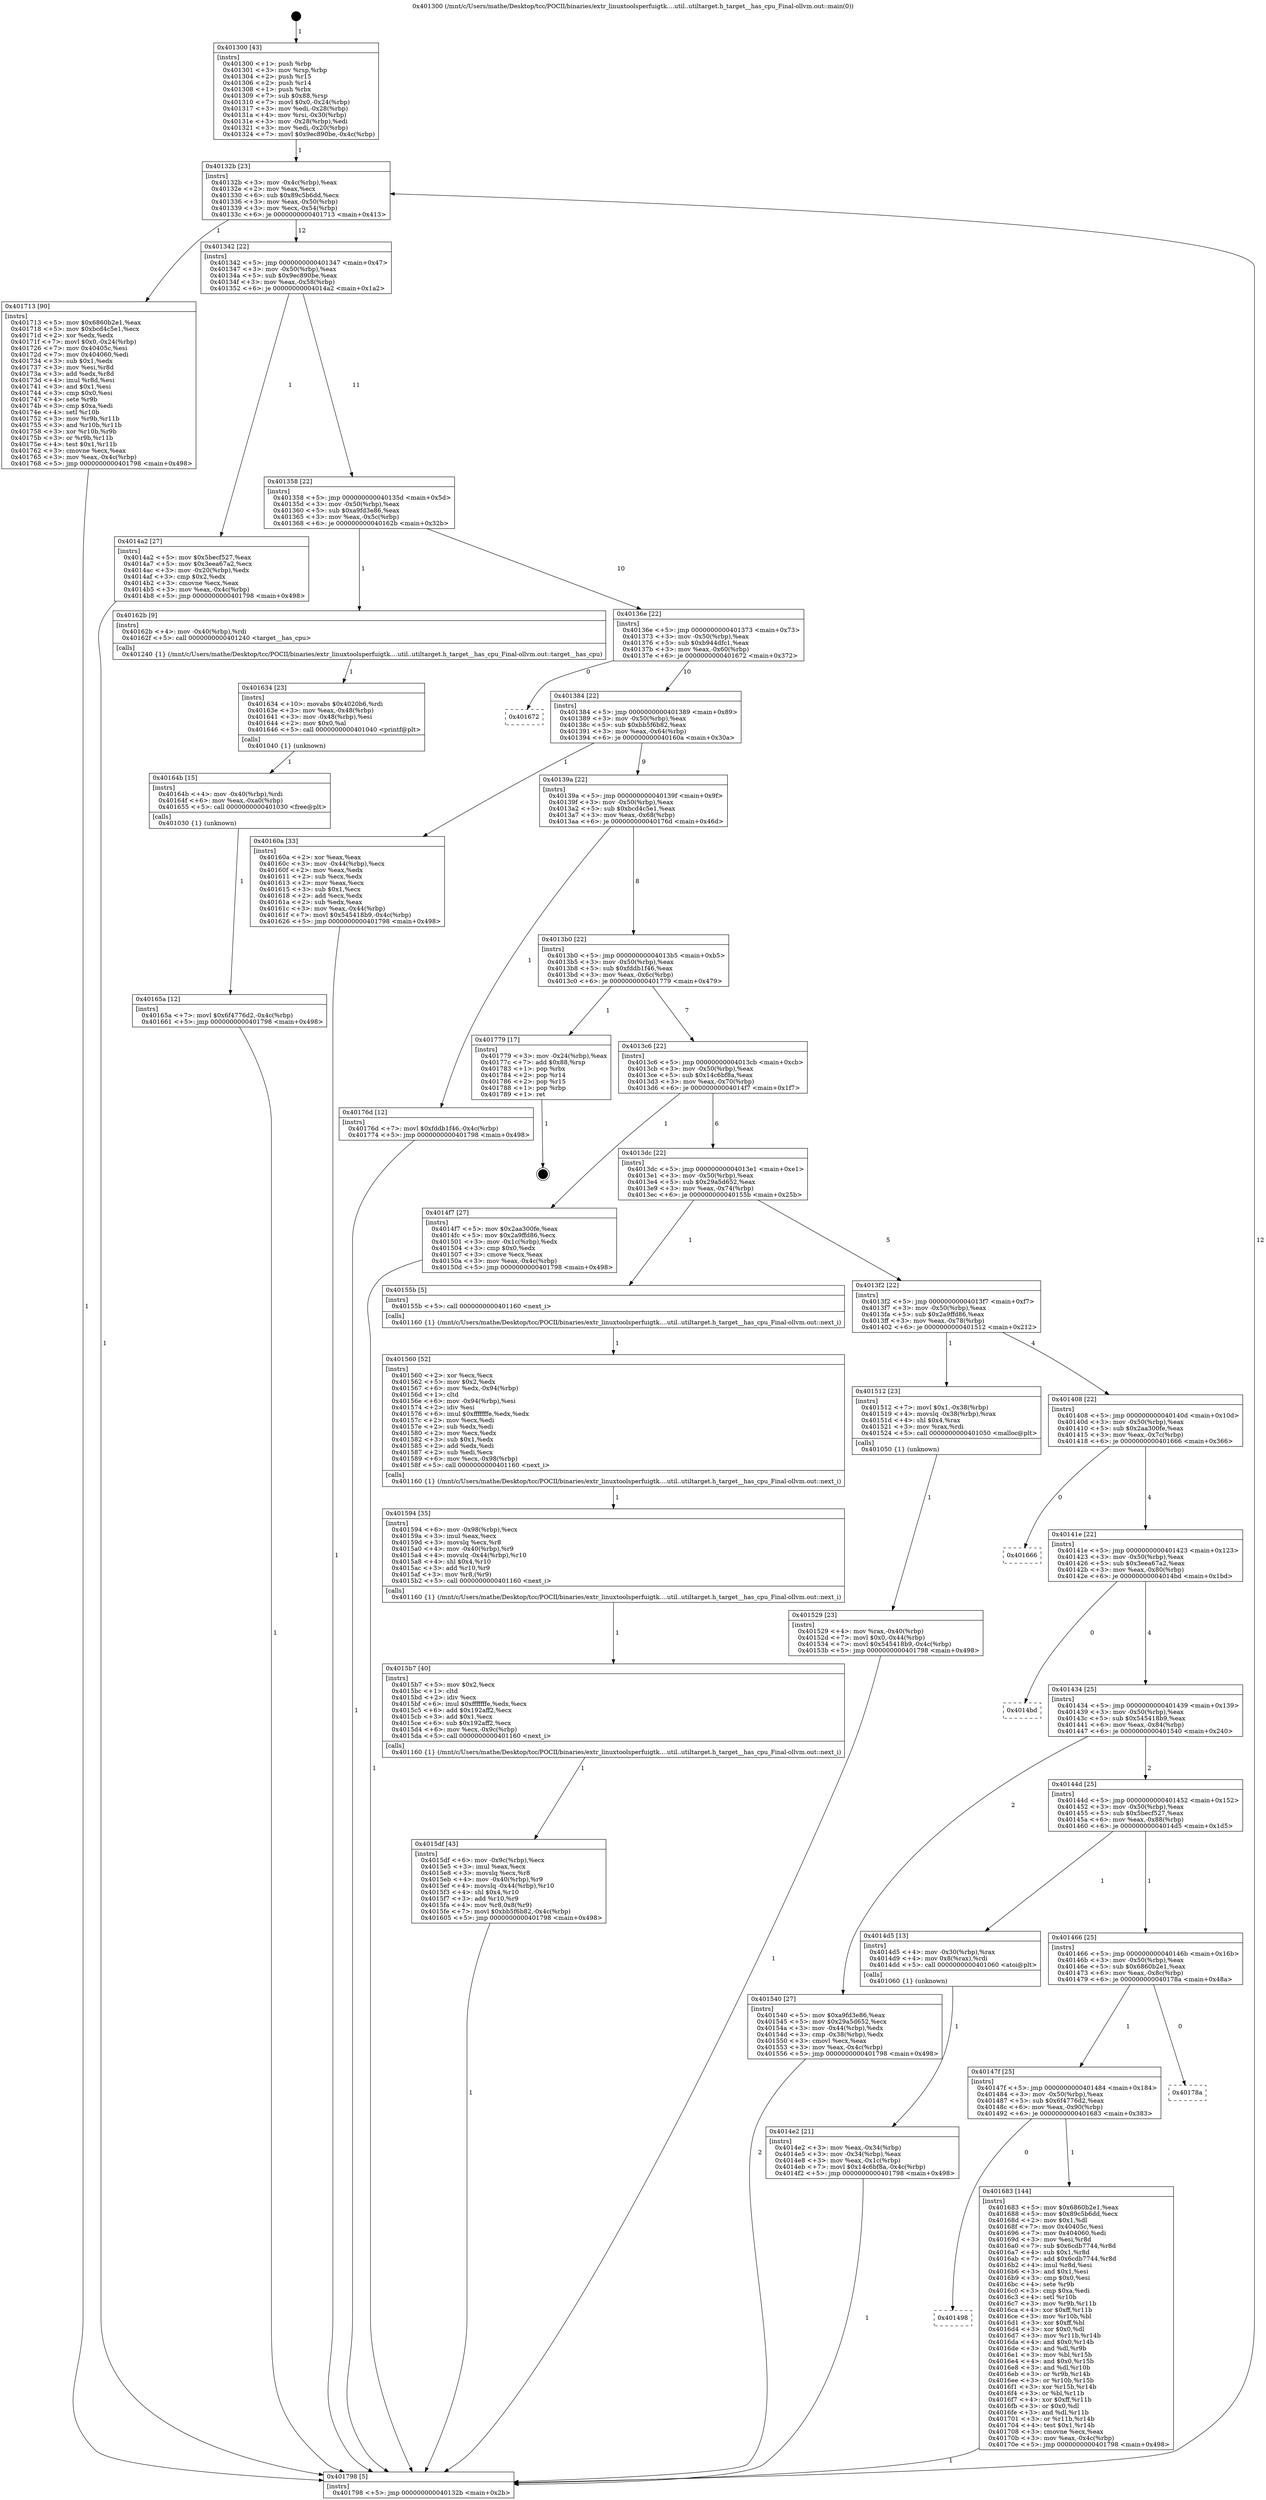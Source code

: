 digraph "0x401300" {
  label = "0x401300 (/mnt/c/Users/mathe/Desktop/tcc/POCII/binaries/extr_linuxtoolsperfuigtk....util..utiltarget.h_target__has_cpu_Final-ollvm.out::main(0))"
  labelloc = "t"
  node[shape=record]

  Entry [label="",width=0.3,height=0.3,shape=circle,fillcolor=black,style=filled]
  "0x40132b" [label="{
     0x40132b [23]\l
     | [instrs]\l
     &nbsp;&nbsp;0x40132b \<+3\>: mov -0x4c(%rbp),%eax\l
     &nbsp;&nbsp;0x40132e \<+2\>: mov %eax,%ecx\l
     &nbsp;&nbsp;0x401330 \<+6\>: sub $0x89c5b6dd,%ecx\l
     &nbsp;&nbsp;0x401336 \<+3\>: mov %eax,-0x50(%rbp)\l
     &nbsp;&nbsp;0x401339 \<+3\>: mov %ecx,-0x54(%rbp)\l
     &nbsp;&nbsp;0x40133c \<+6\>: je 0000000000401713 \<main+0x413\>\l
  }"]
  "0x401713" [label="{
     0x401713 [90]\l
     | [instrs]\l
     &nbsp;&nbsp;0x401713 \<+5\>: mov $0x6860b2e1,%eax\l
     &nbsp;&nbsp;0x401718 \<+5\>: mov $0xbcd4c5e1,%ecx\l
     &nbsp;&nbsp;0x40171d \<+2\>: xor %edx,%edx\l
     &nbsp;&nbsp;0x40171f \<+7\>: movl $0x0,-0x24(%rbp)\l
     &nbsp;&nbsp;0x401726 \<+7\>: mov 0x40405c,%esi\l
     &nbsp;&nbsp;0x40172d \<+7\>: mov 0x404060,%edi\l
     &nbsp;&nbsp;0x401734 \<+3\>: sub $0x1,%edx\l
     &nbsp;&nbsp;0x401737 \<+3\>: mov %esi,%r8d\l
     &nbsp;&nbsp;0x40173a \<+3\>: add %edx,%r8d\l
     &nbsp;&nbsp;0x40173d \<+4\>: imul %r8d,%esi\l
     &nbsp;&nbsp;0x401741 \<+3\>: and $0x1,%esi\l
     &nbsp;&nbsp;0x401744 \<+3\>: cmp $0x0,%esi\l
     &nbsp;&nbsp;0x401747 \<+4\>: sete %r9b\l
     &nbsp;&nbsp;0x40174b \<+3\>: cmp $0xa,%edi\l
     &nbsp;&nbsp;0x40174e \<+4\>: setl %r10b\l
     &nbsp;&nbsp;0x401752 \<+3\>: mov %r9b,%r11b\l
     &nbsp;&nbsp;0x401755 \<+3\>: and %r10b,%r11b\l
     &nbsp;&nbsp;0x401758 \<+3\>: xor %r10b,%r9b\l
     &nbsp;&nbsp;0x40175b \<+3\>: or %r9b,%r11b\l
     &nbsp;&nbsp;0x40175e \<+4\>: test $0x1,%r11b\l
     &nbsp;&nbsp;0x401762 \<+3\>: cmovne %ecx,%eax\l
     &nbsp;&nbsp;0x401765 \<+3\>: mov %eax,-0x4c(%rbp)\l
     &nbsp;&nbsp;0x401768 \<+5\>: jmp 0000000000401798 \<main+0x498\>\l
  }"]
  "0x401342" [label="{
     0x401342 [22]\l
     | [instrs]\l
     &nbsp;&nbsp;0x401342 \<+5\>: jmp 0000000000401347 \<main+0x47\>\l
     &nbsp;&nbsp;0x401347 \<+3\>: mov -0x50(%rbp),%eax\l
     &nbsp;&nbsp;0x40134a \<+5\>: sub $0x9ec890be,%eax\l
     &nbsp;&nbsp;0x40134f \<+3\>: mov %eax,-0x58(%rbp)\l
     &nbsp;&nbsp;0x401352 \<+6\>: je 00000000004014a2 \<main+0x1a2\>\l
  }"]
  Exit [label="",width=0.3,height=0.3,shape=circle,fillcolor=black,style=filled,peripheries=2]
  "0x4014a2" [label="{
     0x4014a2 [27]\l
     | [instrs]\l
     &nbsp;&nbsp;0x4014a2 \<+5\>: mov $0x5becf527,%eax\l
     &nbsp;&nbsp;0x4014a7 \<+5\>: mov $0x3eea67a2,%ecx\l
     &nbsp;&nbsp;0x4014ac \<+3\>: mov -0x20(%rbp),%edx\l
     &nbsp;&nbsp;0x4014af \<+3\>: cmp $0x2,%edx\l
     &nbsp;&nbsp;0x4014b2 \<+3\>: cmovne %ecx,%eax\l
     &nbsp;&nbsp;0x4014b5 \<+3\>: mov %eax,-0x4c(%rbp)\l
     &nbsp;&nbsp;0x4014b8 \<+5\>: jmp 0000000000401798 \<main+0x498\>\l
  }"]
  "0x401358" [label="{
     0x401358 [22]\l
     | [instrs]\l
     &nbsp;&nbsp;0x401358 \<+5\>: jmp 000000000040135d \<main+0x5d\>\l
     &nbsp;&nbsp;0x40135d \<+3\>: mov -0x50(%rbp),%eax\l
     &nbsp;&nbsp;0x401360 \<+5\>: sub $0xa9fd3e86,%eax\l
     &nbsp;&nbsp;0x401365 \<+3\>: mov %eax,-0x5c(%rbp)\l
     &nbsp;&nbsp;0x401368 \<+6\>: je 000000000040162b \<main+0x32b\>\l
  }"]
  "0x401798" [label="{
     0x401798 [5]\l
     | [instrs]\l
     &nbsp;&nbsp;0x401798 \<+5\>: jmp 000000000040132b \<main+0x2b\>\l
  }"]
  "0x401300" [label="{
     0x401300 [43]\l
     | [instrs]\l
     &nbsp;&nbsp;0x401300 \<+1\>: push %rbp\l
     &nbsp;&nbsp;0x401301 \<+3\>: mov %rsp,%rbp\l
     &nbsp;&nbsp;0x401304 \<+2\>: push %r15\l
     &nbsp;&nbsp;0x401306 \<+2\>: push %r14\l
     &nbsp;&nbsp;0x401308 \<+1\>: push %rbx\l
     &nbsp;&nbsp;0x401309 \<+7\>: sub $0x88,%rsp\l
     &nbsp;&nbsp;0x401310 \<+7\>: movl $0x0,-0x24(%rbp)\l
     &nbsp;&nbsp;0x401317 \<+3\>: mov %edi,-0x28(%rbp)\l
     &nbsp;&nbsp;0x40131a \<+4\>: mov %rsi,-0x30(%rbp)\l
     &nbsp;&nbsp;0x40131e \<+3\>: mov -0x28(%rbp),%edi\l
     &nbsp;&nbsp;0x401321 \<+3\>: mov %edi,-0x20(%rbp)\l
     &nbsp;&nbsp;0x401324 \<+7\>: movl $0x9ec890be,-0x4c(%rbp)\l
  }"]
  "0x401498" [label="{
     0x401498\l
  }", style=dashed]
  "0x40162b" [label="{
     0x40162b [9]\l
     | [instrs]\l
     &nbsp;&nbsp;0x40162b \<+4\>: mov -0x40(%rbp),%rdi\l
     &nbsp;&nbsp;0x40162f \<+5\>: call 0000000000401240 \<target__has_cpu\>\l
     | [calls]\l
     &nbsp;&nbsp;0x401240 \{1\} (/mnt/c/Users/mathe/Desktop/tcc/POCII/binaries/extr_linuxtoolsperfuigtk....util..utiltarget.h_target__has_cpu_Final-ollvm.out::target__has_cpu)\l
  }"]
  "0x40136e" [label="{
     0x40136e [22]\l
     | [instrs]\l
     &nbsp;&nbsp;0x40136e \<+5\>: jmp 0000000000401373 \<main+0x73\>\l
     &nbsp;&nbsp;0x401373 \<+3\>: mov -0x50(%rbp),%eax\l
     &nbsp;&nbsp;0x401376 \<+5\>: sub $0xb944dfc1,%eax\l
     &nbsp;&nbsp;0x40137b \<+3\>: mov %eax,-0x60(%rbp)\l
     &nbsp;&nbsp;0x40137e \<+6\>: je 0000000000401672 \<main+0x372\>\l
  }"]
  "0x401683" [label="{
     0x401683 [144]\l
     | [instrs]\l
     &nbsp;&nbsp;0x401683 \<+5\>: mov $0x6860b2e1,%eax\l
     &nbsp;&nbsp;0x401688 \<+5\>: mov $0x89c5b6dd,%ecx\l
     &nbsp;&nbsp;0x40168d \<+2\>: mov $0x1,%dl\l
     &nbsp;&nbsp;0x40168f \<+7\>: mov 0x40405c,%esi\l
     &nbsp;&nbsp;0x401696 \<+7\>: mov 0x404060,%edi\l
     &nbsp;&nbsp;0x40169d \<+3\>: mov %esi,%r8d\l
     &nbsp;&nbsp;0x4016a0 \<+7\>: sub $0x6cdb7744,%r8d\l
     &nbsp;&nbsp;0x4016a7 \<+4\>: sub $0x1,%r8d\l
     &nbsp;&nbsp;0x4016ab \<+7\>: add $0x6cdb7744,%r8d\l
     &nbsp;&nbsp;0x4016b2 \<+4\>: imul %r8d,%esi\l
     &nbsp;&nbsp;0x4016b6 \<+3\>: and $0x1,%esi\l
     &nbsp;&nbsp;0x4016b9 \<+3\>: cmp $0x0,%esi\l
     &nbsp;&nbsp;0x4016bc \<+4\>: sete %r9b\l
     &nbsp;&nbsp;0x4016c0 \<+3\>: cmp $0xa,%edi\l
     &nbsp;&nbsp;0x4016c3 \<+4\>: setl %r10b\l
     &nbsp;&nbsp;0x4016c7 \<+3\>: mov %r9b,%r11b\l
     &nbsp;&nbsp;0x4016ca \<+4\>: xor $0xff,%r11b\l
     &nbsp;&nbsp;0x4016ce \<+3\>: mov %r10b,%bl\l
     &nbsp;&nbsp;0x4016d1 \<+3\>: xor $0xff,%bl\l
     &nbsp;&nbsp;0x4016d4 \<+3\>: xor $0x0,%dl\l
     &nbsp;&nbsp;0x4016d7 \<+3\>: mov %r11b,%r14b\l
     &nbsp;&nbsp;0x4016da \<+4\>: and $0x0,%r14b\l
     &nbsp;&nbsp;0x4016de \<+3\>: and %dl,%r9b\l
     &nbsp;&nbsp;0x4016e1 \<+3\>: mov %bl,%r15b\l
     &nbsp;&nbsp;0x4016e4 \<+4\>: and $0x0,%r15b\l
     &nbsp;&nbsp;0x4016e8 \<+3\>: and %dl,%r10b\l
     &nbsp;&nbsp;0x4016eb \<+3\>: or %r9b,%r14b\l
     &nbsp;&nbsp;0x4016ee \<+3\>: or %r10b,%r15b\l
     &nbsp;&nbsp;0x4016f1 \<+3\>: xor %r15b,%r14b\l
     &nbsp;&nbsp;0x4016f4 \<+3\>: or %bl,%r11b\l
     &nbsp;&nbsp;0x4016f7 \<+4\>: xor $0xff,%r11b\l
     &nbsp;&nbsp;0x4016fb \<+3\>: or $0x0,%dl\l
     &nbsp;&nbsp;0x4016fe \<+3\>: and %dl,%r11b\l
     &nbsp;&nbsp;0x401701 \<+3\>: or %r11b,%r14b\l
     &nbsp;&nbsp;0x401704 \<+4\>: test $0x1,%r14b\l
     &nbsp;&nbsp;0x401708 \<+3\>: cmovne %ecx,%eax\l
     &nbsp;&nbsp;0x40170b \<+3\>: mov %eax,-0x4c(%rbp)\l
     &nbsp;&nbsp;0x40170e \<+5\>: jmp 0000000000401798 \<main+0x498\>\l
  }"]
  "0x401672" [label="{
     0x401672\l
  }", style=dashed]
  "0x401384" [label="{
     0x401384 [22]\l
     | [instrs]\l
     &nbsp;&nbsp;0x401384 \<+5\>: jmp 0000000000401389 \<main+0x89\>\l
     &nbsp;&nbsp;0x401389 \<+3\>: mov -0x50(%rbp),%eax\l
     &nbsp;&nbsp;0x40138c \<+5\>: sub $0xbb5f6b82,%eax\l
     &nbsp;&nbsp;0x401391 \<+3\>: mov %eax,-0x64(%rbp)\l
     &nbsp;&nbsp;0x401394 \<+6\>: je 000000000040160a \<main+0x30a\>\l
  }"]
  "0x40147f" [label="{
     0x40147f [25]\l
     | [instrs]\l
     &nbsp;&nbsp;0x40147f \<+5\>: jmp 0000000000401484 \<main+0x184\>\l
     &nbsp;&nbsp;0x401484 \<+3\>: mov -0x50(%rbp),%eax\l
     &nbsp;&nbsp;0x401487 \<+5\>: sub $0x6f4776d2,%eax\l
     &nbsp;&nbsp;0x40148c \<+6\>: mov %eax,-0x90(%rbp)\l
     &nbsp;&nbsp;0x401492 \<+6\>: je 0000000000401683 \<main+0x383\>\l
  }"]
  "0x40160a" [label="{
     0x40160a [33]\l
     | [instrs]\l
     &nbsp;&nbsp;0x40160a \<+2\>: xor %eax,%eax\l
     &nbsp;&nbsp;0x40160c \<+3\>: mov -0x44(%rbp),%ecx\l
     &nbsp;&nbsp;0x40160f \<+2\>: mov %eax,%edx\l
     &nbsp;&nbsp;0x401611 \<+2\>: sub %ecx,%edx\l
     &nbsp;&nbsp;0x401613 \<+2\>: mov %eax,%ecx\l
     &nbsp;&nbsp;0x401615 \<+3\>: sub $0x1,%ecx\l
     &nbsp;&nbsp;0x401618 \<+2\>: add %ecx,%edx\l
     &nbsp;&nbsp;0x40161a \<+2\>: sub %edx,%eax\l
     &nbsp;&nbsp;0x40161c \<+3\>: mov %eax,-0x44(%rbp)\l
     &nbsp;&nbsp;0x40161f \<+7\>: movl $0x545418b9,-0x4c(%rbp)\l
     &nbsp;&nbsp;0x401626 \<+5\>: jmp 0000000000401798 \<main+0x498\>\l
  }"]
  "0x40139a" [label="{
     0x40139a [22]\l
     | [instrs]\l
     &nbsp;&nbsp;0x40139a \<+5\>: jmp 000000000040139f \<main+0x9f\>\l
     &nbsp;&nbsp;0x40139f \<+3\>: mov -0x50(%rbp),%eax\l
     &nbsp;&nbsp;0x4013a2 \<+5\>: sub $0xbcd4c5e1,%eax\l
     &nbsp;&nbsp;0x4013a7 \<+3\>: mov %eax,-0x68(%rbp)\l
     &nbsp;&nbsp;0x4013aa \<+6\>: je 000000000040176d \<main+0x46d\>\l
  }"]
  "0x40178a" [label="{
     0x40178a\l
  }", style=dashed]
  "0x40176d" [label="{
     0x40176d [12]\l
     | [instrs]\l
     &nbsp;&nbsp;0x40176d \<+7\>: movl $0xfddb1f46,-0x4c(%rbp)\l
     &nbsp;&nbsp;0x401774 \<+5\>: jmp 0000000000401798 \<main+0x498\>\l
  }"]
  "0x4013b0" [label="{
     0x4013b0 [22]\l
     | [instrs]\l
     &nbsp;&nbsp;0x4013b0 \<+5\>: jmp 00000000004013b5 \<main+0xb5\>\l
     &nbsp;&nbsp;0x4013b5 \<+3\>: mov -0x50(%rbp),%eax\l
     &nbsp;&nbsp;0x4013b8 \<+5\>: sub $0xfddb1f46,%eax\l
     &nbsp;&nbsp;0x4013bd \<+3\>: mov %eax,-0x6c(%rbp)\l
     &nbsp;&nbsp;0x4013c0 \<+6\>: je 0000000000401779 \<main+0x479\>\l
  }"]
  "0x40165a" [label="{
     0x40165a [12]\l
     | [instrs]\l
     &nbsp;&nbsp;0x40165a \<+7\>: movl $0x6f4776d2,-0x4c(%rbp)\l
     &nbsp;&nbsp;0x401661 \<+5\>: jmp 0000000000401798 \<main+0x498\>\l
  }"]
  "0x401779" [label="{
     0x401779 [17]\l
     | [instrs]\l
     &nbsp;&nbsp;0x401779 \<+3\>: mov -0x24(%rbp),%eax\l
     &nbsp;&nbsp;0x40177c \<+7\>: add $0x88,%rsp\l
     &nbsp;&nbsp;0x401783 \<+1\>: pop %rbx\l
     &nbsp;&nbsp;0x401784 \<+2\>: pop %r14\l
     &nbsp;&nbsp;0x401786 \<+2\>: pop %r15\l
     &nbsp;&nbsp;0x401788 \<+1\>: pop %rbp\l
     &nbsp;&nbsp;0x401789 \<+1\>: ret\l
  }"]
  "0x4013c6" [label="{
     0x4013c6 [22]\l
     | [instrs]\l
     &nbsp;&nbsp;0x4013c6 \<+5\>: jmp 00000000004013cb \<main+0xcb\>\l
     &nbsp;&nbsp;0x4013cb \<+3\>: mov -0x50(%rbp),%eax\l
     &nbsp;&nbsp;0x4013ce \<+5\>: sub $0x14c6bf8a,%eax\l
     &nbsp;&nbsp;0x4013d3 \<+3\>: mov %eax,-0x70(%rbp)\l
     &nbsp;&nbsp;0x4013d6 \<+6\>: je 00000000004014f7 \<main+0x1f7\>\l
  }"]
  "0x40164b" [label="{
     0x40164b [15]\l
     | [instrs]\l
     &nbsp;&nbsp;0x40164b \<+4\>: mov -0x40(%rbp),%rdi\l
     &nbsp;&nbsp;0x40164f \<+6\>: mov %eax,-0xa0(%rbp)\l
     &nbsp;&nbsp;0x401655 \<+5\>: call 0000000000401030 \<free@plt\>\l
     | [calls]\l
     &nbsp;&nbsp;0x401030 \{1\} (unknown)\l
  }"]
  "0x4014f7" [label="{
     0x4014f7 [27]\l
     | [instrs]\l
     &nbsp;&nbsp;0x4014f7 \<+5\>: mov $0x2aa300fe,%eax\l
     &nbsp;&nbsp;0x4014fc \<+5\>: mov $0x2a9ffd86,%ecx\l
     &nbsp;&nbsp;0x401501 \<+3\>: mov -0x1c(%rbp),%edx\l
     &nbsp;&nbsp;0x401504 \<+3\>: cmp $0x0,%edx\l
     &nbsp;&nbsp;0x401507 \<+3\>: cmove %ecx,%eax\l
     &nbsp;&nbsp;0x40150a \<+3\>: mov %eax,-0x4c(%rbp)\l
     &nbsp;&nbsp;0x40150d \<+5\>: jmp 0000000000401798 \<main+0x498\>\l
  }"]
  "0x4013dc" [label="{
     0x4013dc [22]\l
     | [instrs]\l
     &nbsp;&nbsp;0x4013dc \<+5\>: jmp 00000000004013e1 \<main+0xe1\>\l
     &nbsp;&nbsp;0x4013e1 \<+3\>: mov -0x50(%rbp),%eax\l
     &nbsp;&nbsp;0x4013e4 \<+5\>: sub $0x29a5d652,%eax\l
     &nbsp;&nbsp;0x4013e9 \<+3\>: mov %eax,-0x74(%rbp)\l
     &nbsp;&nbsp;0x4013ec \<+6\>: je 000000000040155b \<main+0x25b\>\l
  }"]
  "0x401634" [label="{
     0x401634 [23]\l
     | [instrs]\l
     &nbsp;&nbsp;0x401634 \<+10\>: movabs $0x4020b6,%rdi\l
     &nbsp;&nbsp;0x40163e \<+3\>: mov %eax,-0x48(%rbp)\l
     &nbsp;&nbsp;0x401641 \<+3\>: mov -0x48(%rbp),%esi\l
     &nbsp;&nbsp;0x401644 \<+2\>: mov $0x0,%al\l
     &nbsp;&nbsp;0x401646 \<+5\>: call 0000000000401040 \<printf@plt\>\l
     | [calls]\l
     &nbsp;&nbsp;0x401040 \{1\} (unknown)\l
  }"]
  "0x40155b" [label="{
     0x40155b [5]\l
     | [instrs]\l
     &nbsp;&nbsp;0x40155b \<+5\>: call 0000000000401160 \<next_i\>\l
     | [calls]\l
     &nbsp;&nbsp;0x401160 \{1\} (/mnt/c/Users/mathe/Desktop/tcc/POCII/binaries/extr_linuxtoolsperfuigtk....util..utiltarget.h_target__has_cpu_Final-ollvm.out::next_i)\l
  }"]
  "0x4013f2" [label="{
     0x4013f2 [22]\l
     | [instrs]\l
     &nbsp;&nbsp;0x4013f2 \<+5\>: jmp 00000000004013f7 \<main+0xf7\>\l
     &nbsp;&nbsp;0x4013f7 \<+3\>: mov -0x50(%rbp),%eax\l
     &nbsp;&nbsp;0x4013fa \<+5\>: sub $0x2a9ffd86,%eax\l
     &nbsp;&nbsp;0x4013ff \<+3\>: mov %eax,-0x78(%rbp)\l
     &nbsp;&nbsp;0x401402 \<+6\>: je 0000000000401512 \<main+0x212\>\l
  }"]
  "0x4015df" [label="{
     0x4015df [43]\l
     | [instrs]\l
     &nbsp;&nbsp;0x4015df \<+6\>: mov -0x9c(%rbp),%ecx\l
     &nbsp;&nbsp;0x4015e5 \<+3\>: imul %eax,%ecx\l
     &nbsp;&nbsp;0x4015e8 \<+3\>: movslq %ecx,%r8\l
     &nbsp;&nbsp;0x4015eb \<+4\>: mov -0x40(%rbp),%r9\l
     &nbsp;&nbsp;0x4015ef \<+4\>: movslq -0x44(%rbp),%r10\l
     &nbsp;&nbsp;0x4015f3 \<+4\>: shl $0x4,%r10\l
     &nbsp;&nbsp;0x4015f7 \<+3\>: add %r10,%r9\l
     &nbsp;&nbsp;0x4015fa \<+4\>: mov %r8,0x8(%r9)\l
     &nbsp;&nbsp;0x4015fe \<+7\>: movl $0xbb5f6b82,-0x4c(%rbp)\l
     &nbsp;&nbsp;0x401605 \<+5\>: jmp 0000000000401798 \<main+0x498\>\l
  }"]
  "0x401512" [label="{
     0x401512 [23]\l
     | [instrs]\l
     &nbsp;&nbsp;0x401512 \<+7\>: movl $0x1,-0x38(%rbp)\l
     &nbsp;&nbsp;0x401519 \<+4\>: movslq -0x38(%rbp),%rax\l
     &nbsp;&nbsp;0x40151d \<+4\>: shl $0x4,%rax\l
     &nbsp;&nbsp;0x401521 \<+3\>: mov %rax,%rdi\l
     &nbsp;&nbsp;0x401524 \<+5\>: call 0000000000401050 \<malloc@plt\>\l
     | [calls]\l
     &nbsp;&nbsp;0x401050 \{1\} (unknown)\l
  }"]
  "0x401408" [label="{
     0x401408 [22]\l
     | [instrs]\l
     &nbsp;&nbsp;0x401408 \<+5\>: jmp 000000000040140d \<main+0x10d\>\l
     &nbsp;&nbsp;0x40140d \<+3\>: mov -0x50(%rbp),%eax\l
     &nbsp;&nbsp;0x401410 \<+5\>: sub $0x2aa300fe,%eax\l
     &nbsp;&nbsp;0x401415 \<+3\>: mov %eax,-0x7c(%rbp)\l
     &nbsp;&nbsp;0x401418 \<+6\>: je 0000000000401666 \<main+0x366\>\l
  }"]
  "0x4015b7" [label="{
     0x4015b7 [40]\l
     | [instrs]\l
     &nbsp;&nbsp;0x4015b7 \<+5\>: mov $0x2,%ecx\l
     &nbsp;&nbsp;0x4015bc \<+1\>: cltd\l
     &nbsp;&nbsp;0x4015bd \<+2\>: idiv %ecx\l
     &nbsp;&nbsp;0x4015bf \<+6\>: imul $0xfffffffe,%edx,%ecx\l
     &nbsp;&nbsp;0x4015c5 \<+6\>: add $0x192aff2,%ecx\l
     &nbsp;&nbsp;0x4015cb \<+3\>: add $0x1,%ecx\l
     &nbsp;&nbsp;0x4015ce \<+6\>: sub $0x192aff2,%ecx\l
     &nbsp;&nbsp;0x4015d4 \<+6\>: mov %ecx,-0x9c(%rbp)\l
     &nbsp;&nbsp;0x4015da \<+5\>: call 0000000000401160 \<next_i\>\l
     | [calls]\l
     &nbsp;&nbsp;0x401160 \{1\} (/mnt/c/Users/mathe/Desktop/tcc/POCII/binaries/extr_linuxtoolsperfuigtk....util..utiltarget.h_target__has_cpu_Final-ollvm.out::next_i)\l
  }"]
  "0x401666" [label="{
     0x401666\l
  }", style=dashed]
  "0x40141e" [label="{
     0x40141e [22]\l
     | [instrs]\l
     &nbsp;&nbsp;0x40141e \<+5\>: jmp 0000000000401423 \<main+0x123\>\l
     &nbsp;&nbsp;0x401423 \<+3\>: mov -0x50(%rbp),%eax\l
     &nbsp;&nbsp;0x401426 \<+5\>: sub $0x3eea67a2,%eax\l
     &nbsp;&nbsp;0x40142b \<+3\>: mov %eax,-0x80(%rbp)\l
     &nbsp;&nbsp;0x40142e \<+6\>: je 00000000004014bd \<main+0x1bd\>\l
  }"]
  "0x401594" [label="{
     0x401594 [35]\l
     | [instrs]\l
     &nbsp;&nbsp;0x401594 \<+6\>: mov -0x98(%rbp),%ecx\l
     &nbsp;&nbsp;0x40159a \<+3\>: imul %eax,%ecx\l
     &nbsp;&nbsp;0x40159d \<+3\>: movslq %ecx,%r8\l
     &nbsp;&nbsp;0x4015a0 \<+4\>: mov -0x40(%rbp),%r9\l
     &nbsp;&nbsp;0x4015a4 \<+4\>: movslq -0x44(%rbp),%r10\l
     &nbsp;&nbsp;0x4015a8 \<+4\>: shl $0x4,%r10\l
     &nbsp;&nbsp;0x4015ac \<+3\>: add %r10,%r9\l
     &nbsp;&nbsp;0x4015af \<+3\>: mov %r8,(%r9)\l
     &nbsp;&nbsp;0x4015b2 \<+5\>: call 0000000000401160 \<next_i\>\l
     | [calls]\l
     &nbsp;&nbsp;0x401160 \{1\} (/mnt/c/Users/mathe/Desktop/tcc/POCII/binaries/extr_linuxtoolsperfuigtk....util..utiltarget.h_target__has_cpu_Final-ollvm.out::next_i)\l
  }"]
  "0x4014bd" [label="{
     0x4014bd\l
  }", style=dashed]
  "0x401434" [label="{
     0x401434 [25]\l
     | [instrs]\l
     &nbsp;&nbsp;0x401434 \<+5\>: jmp 0000000000401439 \<main+0x139\>\l
     &nbsp;&nbsp;0x401439 \<+3\>: mov -0x50(%rbp),%eax\l
     &nbsp;&nbsp;0x40143c \<+5\>: sub $0x545418b9,%eax\l
     &nbsp;&nbsp;0x401441 \<+6\>: mov %eax,-0x84(%rbp)\l
     &nbsp;&nbsp;0x401447 \<+6\>: je 0000000000401540 \<main+0x240\>\l
  }"]
  "0x401560" [label="{
     0x401560 [52]\l
     | [instrs]\l
     &nbsp;&nbsp;0x401560 \<+2\>: xor %ecx,%ecx\l
     &nbsp;&nbsp;0x401562 \<+5\>: mov $0x2,%edx\l
     &nbsp;&nbsp;0x401567 \<+6\>: mov %edx,-0x94(%rbp)\l
     &nbsp;&nbsp;0x40156d \<+1\>: cltd\l
     &nbsp;&nbsp;0x40156e \<+6\>: mov -0x94(%rbp),%esi\l
     &nbsp;&nbsp;0x401574 \<+2\>: idiv %esi\l
     &nbsp;&nbsp;0x401576 \<+6\>: imul $0xfffffffe,%edx,%edx\l
     &nbsp;&nbsp;0x40157c \<+2\>: mov %ecx,%edi\l
     &nbsp;&nbsp;0x40157e \<+2\>: sub %edx,%edi\l
     &nbsp;&nbsp;0x401580 \<+2\>: mov %ecx,%edx\l
     &nbsp;&nbsp;0x401582 \<+3\>: sub $0x1,%edx\l
     &nbsp;&nbsp;0x401585 \<+2\>: add %edx,%edi\l
     &nbsp;&nbsp;0x401587 \<+2\>: sub %edi,%ecx\l
     &nbsp;&nbsp;0x401589 \<+6\>: mov %ecx,-0x98(%rbp)\l
     &nbsp;&nbsp;0x40158f \<+5\>: call 0000000000401160 \<next_i\>\l
     | [calls]\l
     &nbsp;&nbsp;0x401160 \{1\} (/mnt/c/Users/mathe/Desktop/tcc/POCII/binaries/extr_linuxtoolsperfuigtk....util..utiltarget.h_target__has_cpu_Final-ollvm.out::next_i)\l
  }"]
  "0x401540" [label="{
     0x401540 [27]\l
     | [instrs]\l
     &nbsp;&nbsp;0x401540 \<+5\>: mov $0xa9fd3e86,%eax\l
     &nbsp;&nbsp;0x401545 \<+5\>: mov $0x29a5d652,%ecx\l
     &nbsp;&nbsp;0x40154a \<+3\>: mov -0x44(%rbp),%edx\l
     &nbsp;&nbsp;0x40154d \<+3\>: cmp -0x38(%rbp),%edx\l
     &nbsp;&nbsp;0x401550 \<+3\>: cmovl %ecx,%eax\l
     &nbsp;&nbsp;0x401553 \<+3\>: mov %eax,-0x4c(%rbp)\l
     &nbsp;&nbsp;0x401556 \<+5\>: jmp 0000000000401798 \<main+0x498\>\l
  }"]
  "0x40144d" [label="{
     0x40144d [25]\l
     | [instrs]\l
     &nbsp;&nbsp;0x40144d \<+5\>: jmp 0000000000401452 \<main+0x152\>\l
     &nbsp;&nbsp;0x401452 \<+3\>: mov -0x50(%rbp),%eax\l
     &nbsp;&nbsp;0x401455 \<+5\>: sub $0x5becf527,%eax\l
     &nbsp;&nbsp;0x40145a \<+6\>: mov %eax,-0x88(%rbp)\l
     &nbsp;&nbsp;0x401460 \<+6\>: je 00000000004014d5 \<main+0x1d5\>\l
  }"]
  "0x401529" [label="{
     0x401529 [23]\l
     | [instrs]\l
     &nbsp;&nbsp;0x401529 \<+4\>: mov %rax,-0x40(%rbp)\l
     &nbsp;&nbsp;0x40152d \<+7\>: movl $0x0,-0x44(%rbp)\l
     &nbsp;&nbsp;0x401534 \<+7\>: movl $0x545418b9,-0x4c(%rbp)\l
     &nbsp;&nbsp;0x40153b \<+5\>: jmp 0000000000401798 \<main+0x498\>\l
  }"]
  "0x4014d5" [label="{
     0x4014d5 [13]\l
     | [instrs]\l
     &nbsp;&nbsp;0x4014d5 \<+4\>: mov -0x30(%rbp),%rax\l
     &nbsp;&nbsp;0x4014d9 \<+4\>: mov 0x8(%rax),%rdi\l
     &nbsp;&nbsp;0x4014dd \<+5\>: call 0000000000401060 \<atoi@plt\>\l
     | [calls]\l
     &nbsp;&nbsp;0x401060 \{1\} (unknown)\l
  }"]
  "0x401466" [label="{
     0x401466 [25]\l
     | [instrs]\l
     &nbsp;&nbsp;0x401466 \<+5\>: jmp 000000000040146b \<main+0x16b\>\l
     &nbsp;&nbsp;0x40146b \<+3\>: mov -0x50(%rbp),%eax\l
     &nbsp;&nbsp;0x40146e \<+5\>: sub $0x6860b2e1,%eax\l
     &nbsp;&nbsp;0x401473 \<+6\>: mov %eax,-0x8c(%rbp)\l
     &nbsp;&nbsp;0x401479 \<+6\>: je 000000000040178a \<main+0x48a\>\l
  }"]
  "0x4014e2" [label="{
     0x4014e2 [21]\l
     | [instrs]\l
     &nbsp;&nbsp;0x4014e2 \<+3\>: mov %eax,-0x34(%rbp)\l
     &nbsp;&nbsp;0x4014e5 \<+3\>: mov -0x34(%rbp),%eax\l
     &nbsp;&nbsp;0x4014e8 \<+3\>: mov %eax,-0x1c(%rbp)\l
     &nbsp;&nbsp;0x4014eb \<+7\>: movl $0x14c6bf8a,-0x4c(%rbp)\l
     &nbsp;&nbsp;0x4014f2 \<+5\>: jmp 0000000000401798 \<main+0x498\>\l
  }"]
  Entry -> "0x401300" [label=" 1"]
  "0x40132b" -> "0x401713" [label=" 1"]
  "0x40132b" -> "0x401342" [label=" 12"]
  "0x401779" -> Exit [label=" 1"]
  "0x401342" -> "0x4014a2" [label=" 1"]
  "0x401342" -> "0x401358" [label=" 11"]
  "0x4014a2" -> "0x401798" [label=" 1"]
  "0x401300" -> "0x40132b" [label=" 1"]
  "0x401798" -> "0x40132b" [label=" 12"]
  "0x40176d" -> "0x401798" [label=" 1"]
  "0x401358" -> "0x40162b" [label=" 1"]
  "0x401358" -> "0x40136e" [label=" 10"]
  "0x401713" -> "0x401798" [label=" 1"]
  "0x40136e" -> "0x401672" [label=" 0"]
  "0x40136e" -> "0x401384" [label=" 10"]
  "0x401683" -> "0x401798" [label=" 1"]
  "0x401384" -> "0x40160a" [label=" 1"]
  "0x401384" -> "0x40139a" [label=" 9"]
  "0x40147f" -> "0x401683" [label=" 1"]
  "0x40139a" -> "0x40176d" [label=" 1"]
  "0x40139a" -> "0x4013b0" [label=" 8"]
  "0x40147f" -> "0x401498" [label=" 0"]
  "0x4013b0" -> "0x401779" [label=" 1"]
  "0x4013b0" -> "0x4013c6" [label=" 7"]
  "0x401466" -> "0x40178a" [label=" 0"]
  "0x4013c6" -> "0x4014f7" [label=" 1"]
  "0x4013c6" -> "0x4013dc" [label=" 6"]
  "0x401466" -> "0x40147f" [label=" 1"]
  "0x4013dc" -> "0x40155b" [label=" 1"]
  "0x4013dc" -> "0x4013f2" [label=" 5"]
  "0x40165a" -> "0x401798" [label=" 1"]
  "0x4013f2" -> "0x401512" [label=" 1"]
  "0x4013f2" -> "0x401408" [label=" 4"]
  "0x40164b" -> "0x40165a" [label=" 1"]
  "0x401408" -> "0x401666" [label=" 0"]
  "0x401408" -> "0x40141e" [label=" 4"]
  "0x401634" -> "0x40164b" [label=" 1"]
  "0x40141e" -> "0x4014bd" [label=" 0"]
  "0x40141e" -> "0x401434" [label=" 4"]
  "0x40162b" -> "0x401634" [label=" 1"]
  "0x401434" -> "0x401540" [label=" 2"]
  "0x401434" -> "0x40144d" [label=" 2"]
  "0x40160a" -> "0x401798" [label=" 1"]
  "0x40144d" -> "0x4014d5" [label=" 1"]
  "0x40144d" -> "0x401466" [label=" 1"]
  "0x4014d5" -> "0x4014e2" [label=" 1"]
  "0x4014e2" -> "0x401798" [label=" 1"]
  "0x4014f7" -> "0x401798" [label=" 1"]
  "0x401512" -> "0x401529" [label=" 1"]
  "0x401529" -> "0x401798" [label=" 1"]
  "0x401540" -> "0x401798" [label=" 2"]
  "0x40155b" -> "0x401560" [label=" 1"]
  "0x401560" -> "0x401594" [label=" 1"]
  "0x401594" -> "0x4015b7" [label=" 1"]
  "0x4015b7" -> "0x4015df" [label=" 1"]
  "0x4015df" -> "0x401798" [label=" 1"]
}
